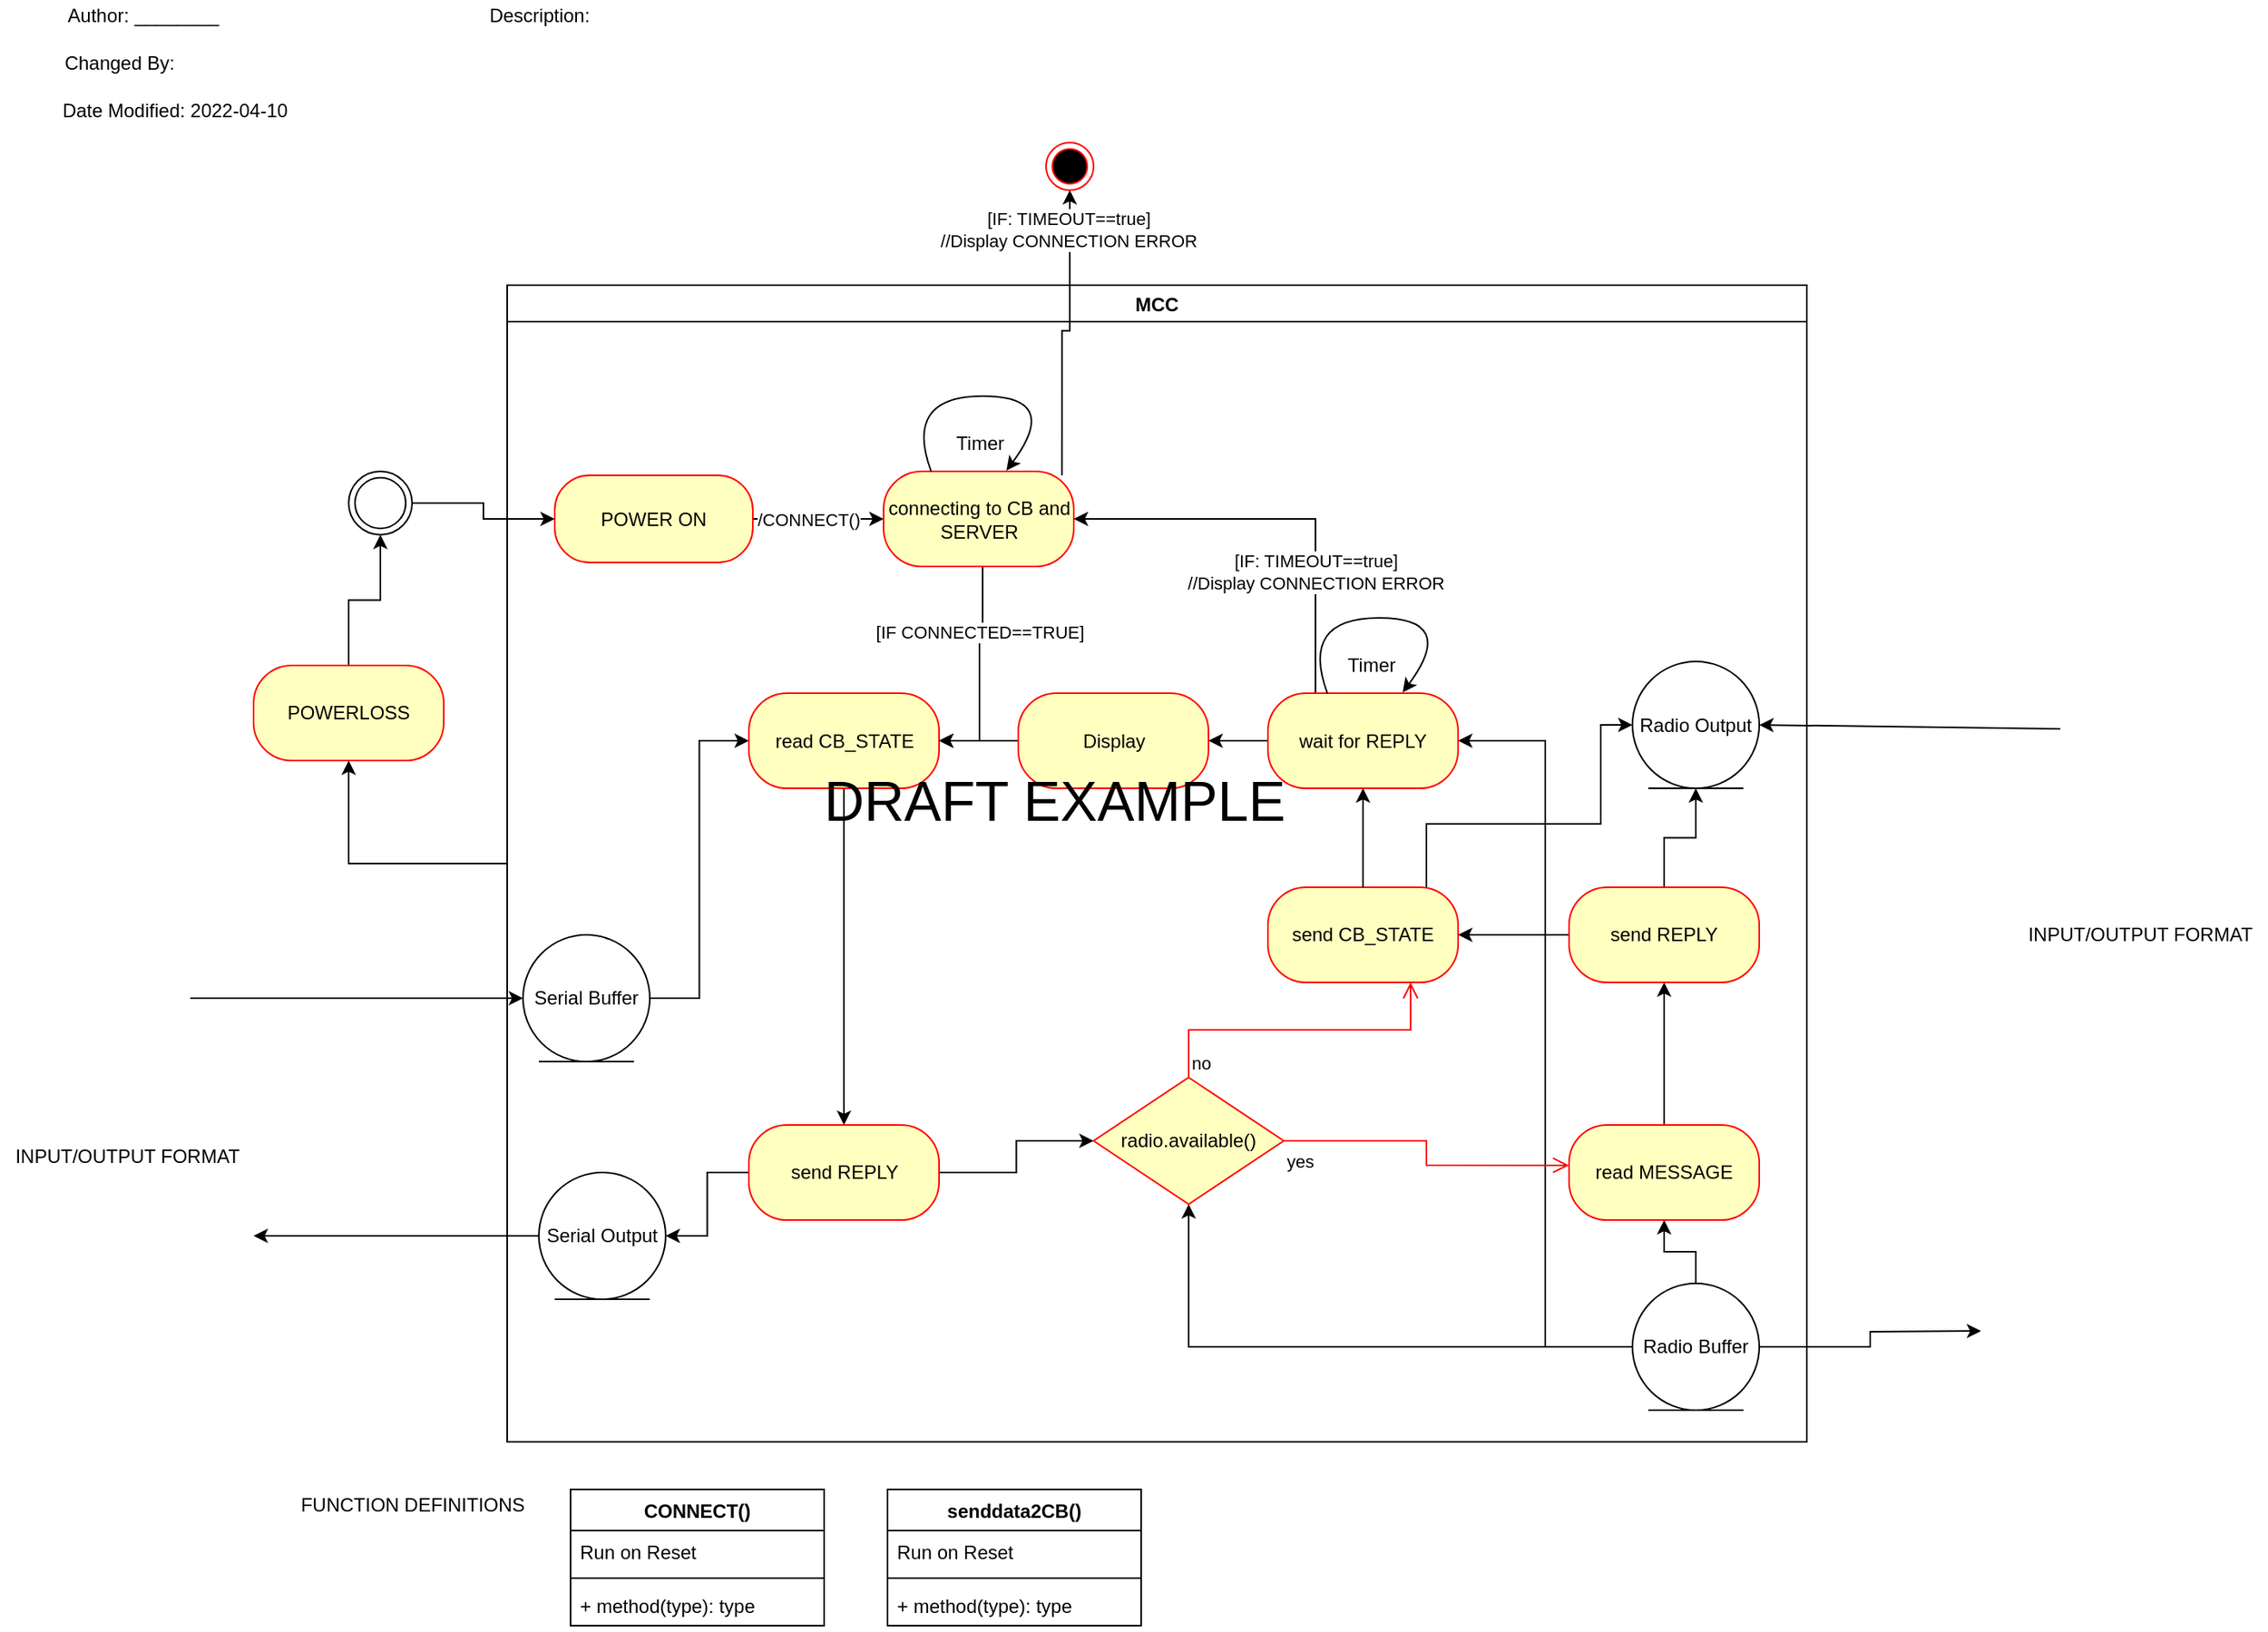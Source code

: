 <mxfile version="17.4.2" type="device"><diagram id="lsgkSVA4-s2TtTDXeLUj" name="Page-1"><mxGraphModel dx="635" dy="985" grid="1" gridSize="10" guides="1" tooltips="1" connect="1" arrows="1" fold="1" page="1" pageScale="1" pageWidth="850" pageHeight="1100" math="0" shadow="0"><root><mxCell id="0"/><mxCell id="1" parent="0"/><mxCell id="9xrvwlcGzvNnGCM0R8WH-92" style="edgeStyle=orthogonalEdgeStyle;rounded=0;orthogonalLoop=1;jettySize=auto;html=1;entryX=0.5;entryY=1;entryDx=0;entryDy=0;startArrow=none;startFill=0;endArrow=classic;endFill=1;" edge="1" parent="1" source="9xrvwlcGzvNnGCM0R8WH-1" target="9xrvwlcGzvNnGCM0R8WH-91"><mxGeometry relative="1" as="geometry"/></mxCell><mxCell id="9xrvwlcGzvNnGCM0R8WH-1" value="MCC" style="swimlane;" vertex="1" parent="1"><mxGeometry x="360" y="250" width="820" height="730" as="geometry"/></mxCell><mxCell id="9xrvwlcGzvNnGCM0R8WH-4" value="" style="edgeStyle=orthogonalEdgeStyle;rounded=0;orthogonalLoop=1;jettySize=auto;html=1;" edge="1" parent="9xrvwlcGzvNnGCM0R8WH-1" source="9xrvwlcGzvNnGCM0R8WH-5" target="9xrvwlcGzvNnGCM0R8WH-8"><mxGeometry relative="1" as="geometry"/></mxCell><mxCell id="9xrvwlcGzvNnGCM0R8WH-87" value="/CONNECT()" style="edgeLabel;html=1;align=center;verticalAlign=middle;resizable=0;points=[];" vertex="1" connectable="0" parent="9xrvwlcGzvNnGCM0R8WH-4"><mxGeometry x="-0.229" y="2" relative="1" as="geometry"><mxPoint x="3" y="2" as="offset"/></mxGeometry></mxCell><mxCell id="9xrvwlcGzvNnGCM0R8WH-5" value="POWER ON" style="rounded=1;whiteSpace=wrap;html=1;arcSize=40;fontColor=#000000;fillColor=#ffffc0;strokeColor=#ff0000;" vertex="1" parent="9xrvwlcGzvNnGCM0R8WH-1"><mxGeometry x="30" y="120" width="125" height="55" as="geometry"/></mxCell><mxCell id="9xrvwlcGzvNnGCM0R8WH-6" value="" style="edgeStyle=orthogonalEdgeStyle;rounded=0;orthogonalLoop=1;jettySize=auto;html=1;" edge="1" parent="9xrvwlcGzvNnGCM0R8WH-1" source="9xrvwlcGzvNnGCM0R8WH-8" target="9xrvwlcGzvNnGCM0R8WH-14"><mxGeometry relative="1" as="geometry"><Array as="points"><mxPoint x="300" y="218"/><mxPoint x="298" y="218"/></Array></mxGeometry></mxCell><mxCell id="9xrvwlcGzvNnGCM0R8WH-7" value="[IF CONNECTED==TRUE]" style="edgeLabel;html=1;align=center;verticalAlign=middle;resizable=0;points=[];" vertex="1" connectable="0" parent="9xrvwlcGzvNnGCM0R8WH-6"><mxGeometry x="-0.281" y="2" relative="1" as="geometry"><mxPoint x="-2" y="-6" as="offset"/></mxGeometry></mxCell><mxCell id="9xrvwlcGzvNnGCM0R8WH-8" value="connecting to CB and SERVER" style="whiteSpace=wrap;html=1;fillColor=#ffffc0;strokeColor=#ff0000;fontColor=#000000;rounded=1;arcSize=40;" vertex="1" parent="9xrvwlcGzvNnGCM0R8WH-1"><mxGeometry x="237.5" y="117.5" width="120" height="60" as="geometry"/></mxCell><mxCell id="9xrvwlcGzvNnGCM0R8WH-9" value="" style="curved=1;endArrow=classic;html=1;rounded=0;entryX=0.646;entryY=-0.008;entryDx=0;entryDy=0;exitX=0.25;exitY=0;exitDx=0;exitDy=0;entryPerimeter=0;" edge="1" parent="9xrvwlcGzvNnGCM0R8WH-1" source="9xrvwlcGzvNnGCM0R8WH-8" target="9xrvwlcGzvNnGCM0R8WH-8"><mxGeometry width="50" height="50" relative="1" as="geometry"><mxPoint x="312.5" y="62.027" as="sourcePoint"/><mxPoint x="312.5" y="100.93" as="targetPoint"/><Array as="points"><mxPoint x="250" y="70"/><mxPoint x="350" y="70"/></Array></mxGeometry></mxCell><mxCell id="9xrvwlcGzvNnGCM0R8WH-10" value="Timer" style="text;html=1;align=center;verticalAlign=middle;resizable=0;points=[];autosize=1;strokeColor=none;fillColor=none;" vertex="1" parent="9xrvwlcGzvNnGCM0R8WH-1"><mxGeometry x="272.5" y="90" width="50" height="20" as="geometry"/></mxCell><mxCell id="9xrvwlcGzvNnGCM0R8WH-11" style="edgeStyle=orthogonalEdgeStyle;rounded=0;orthogonalLoop=1;jettySize=auto;html=1;entryX=0;entryY=0.5;entryDx=0;entryDy=0;" edge="1" parent="9xrvwlcGzvNnGCM0R8WH-1" source="9xrvwlcGzvNnGCM0R8WH-12" target="9xrvwlcGzvNnGCM0R8WH-14"><mxGeometry relative="1" as="geometry"/></mxCell><mxCell id="9xrvwlcGzvNnGCM0R8WH-12" value="Serial Buffer" style="ellipse;shape=umlEntity;whiteSpace=wrap;html=1;" vertex="1" parent="9xrvwlcGzvNnGCM0R8WH-1"><mxGeometry x="10" y="410.01" width="80" height="80" as="geometry"/></mxCell><mxCell id="9xrvwlcGzvNnGCM0R8WH-13" value="" style="edgeStyle=orthogonalEdgeStyle;rounded=0;orthogonalLoop=1;jettySize=auto;html=1;" edge="1" parent="9xrvwlcGzvNnGCM0R8WH-1" source="9xrvwlcGzvNnGCM0R8WH-14" target="9xrvwlcGzvNnGCM0R8WH-16"><mxGeometry relative="1" as="geometry"/></mxCell><mxCell id="9xrvwlcGzvNnGCM0R8WH-14" value="read CB_STATE" style="whiteSpace=wrap;html=1;fillColor=#ffffc0;strokeColor=#ff0000;fontColor=#000000;rounded=1;arcSize=40;" vertex="1" parent="9xrvwlcGzvNnGCM0R8WH-1"><mxGeometry x="152.5" y="257.5" width="120" height="60" as="geometry"/></mxCell><mxCell id="9xrvwlcGzvNnGCM0R8WH-15" value="" style="edgeStyle=orthogonalEdgeStyle;rounded=0;orthogonalLoop=1;jettySize=auto;html=1;entryX=0;entryY=0.5;entryDx=0;entryDy=0;" edge="1" parent="9xrvwlcGzvNnGCM0R8WH-1" source="9xrvwlcGzvNnGCM0R8WH-16" target="9xrvwlcGzvNnGCM0R8WH-54"><mxGeometry relative="1" as="geometry"><mxPoint x="410" y="560" as="targetPoint"/></mxGeometry></mxCell><mxCell id="9xrvwlcGzvNnGCM0R8WH-53" style="edgeStyle=orthogonalEdgeStyle;rounded=0;orthogonalLoop=1;jettySize=auto;html=1;" edge="1" parent="9xrvwlcGzvNnGCM0R8WH-1" source="9xrvwlcGzvNnGCM0R8WH-16" target="9xrvwlcGzvNnGCM0R8WH-52"><mxGeometry relative="1" as="geometry"/></mxCell><mxCell id="9xrvwlcGzvNnGCM0R8WH-16" value="send REPLY" style="whiteSpace=wrap;html=1;fillColor=#ffffc0;strokeColor=#ff0000;fontColor=#000000;rounded=1;arcSize=40;" vertex="1" parent="9xrvwlcGzvNnGCM0R8WH-1"><mxGeometry x="152.5" y="530" width="120" height="60" as="geometry"/></mxCell><mxCell id="9xrvwlcGzvNnGCM0R8WH-22" value="" style="edgeStyle=orthogonalEdgeStyle;rounded=0;orthogonalLoop=1;jettySize=auto;html=1;" edge="1" parent="9xrvwlcGzvNnGCM0R8WH-1" source="9xrvwlcGzvNnGCM0R8WH-23" target="9xrvwlcGzvNnGCM0R8WH-25"><mxGeometry relative="1" as="geometry"/></mxCell><mxCell id="9xrvwlcGzvNnGCM0R8WH-57" style="edgeStyle=orthogonalEdgeStyle;rounded=0;orthogonalLoop=1;jettySize=auto;html=1;entryX=0.5;entryY=1;entryDx=0;entryDy=0;" edge="1" parent="9xrvwlcGzvNnGCM0R8WH-1" source="9xrvwlcGzvNnGCM0R8WH-23" target="9xrvwlcGzvNnGCM0R8WH-54"><mxGeometry relative="1" as="geometry"/></mxCell><mxCell id="9xrvwlcGzvNnGCM0R8WH-84" style="edgeStyle=orthogonalEdgeStyle;rounded=0;orthogonalLoop=1;jettySize=auto;html=1;entryX=1;entryY=0.5;entryDx=0;entryDy=0;startArrow=none;startFill=0;endArrow=classic;endFill=1;" edge="1" parent="9xrvwlcGzvNnGCM0R8WH-1" source="9xrvwlcGzvNnGCM0R8WH-23" target="9xrvwlcGzvNnGCM0R8WH-30"><mxGeometry relative="1" as="geometry"/></mxCell><mxCell id="9xrvwlcGzvNnGCM0R8WH-23" value="Radio Buffer" style="ellipse;shape=umlEntity;whiteSpace=wrap;html=1;" vertex="1" parent="9xrvwlcGzvNnGCM0R8WH-1"><mxGeometry x="710" y="630" width="80" height="80" as="geometry"/></mxCell><mxCell id="9xrvwlcGzvNnGCM0R8WH-24" value="" style="edgeStyle=orthogonalEdgeStyle;rounded=0;orthogonalLoop=1;jettySize=auto;html=1;" edge="1" parent="9xrvwlcGzvNnGCM0R8WH-1" source="9xrvwlcGzvNnGCM0R8WH-25" target="9xrvwlcGzvNnGCM0R8WH-35"><mxGeometry relative="1" as="geometry"/></mxCell><mxCell id="9xrvwlcGzvNnGCM0R8WH-25" value="read MESSAGE" style="whiteSpace=wrap;html=1;fillColor=#ffffc0;strokeColor=#ff0000;fontColor=#000000;rounded=1;arcSize=40;" vertex="1" parent="9xrvwlcGzvNnGCM0R8WH-1"><mxGeometry x="670" y="530" width="120" height="60" as="geometry"/></mxCell><mxCell id="9xrvwlcGzvNnGCM0R8WH-83" style="edgeStyle=orthogonalEdgeStyle;rounded=0;orthogonalLoop=1;jettySize=auto;html=1;entryX=0;entryY=0.5;entryDx=0;entryDy=0;startArrow=none;startFill=0;endArrow=classic;endFill=1;" edge="1" parent="9xrvwlcGzvNnGCM0R8WH-1" source="9xrvwlcGzvNnGCM0R8WH-26" target="9xrvwlcGzvNnGCM0R8WH-81"><mxGeometry relative="1" as="geometry"><Array as="points"><mxPoint x="580" y="340"/><mxPoint x="690" y="340"/><mxPoint x="690" y="278"/></Array></mxGeometry></mxCell><mxCell id="9xrvwlcGzvNnGCM0R8WH-26" value="send CB_STATE" style="whiteSpace=wrap;html=1;fillColor=#ffffc0;strokeColor=#ff0000;fontColor=#000000;rounded=1;arcSize=40;" vertex="1" parent="9xrvwlcGzvNnGCM0R8WH-1"><mxGeometry x="480" y="380" width="120" height="60" as="geometry"/></mxCell><mxCell id="9xrvwlcGzvNnGCM0R8WH-27" style="edgeStyle=orthogonalEdgeStyle;rounded=0;orthogonalLoop=1;jettySize=auto;html=1;exitX=0.25;exitY=0;exitDx=0;exitDy=0;entryX=1;entryY=0.5;entryDx=0;entryDy=0;" edge="1" parent="9xrvwlcGzvNnGCM0R8WH-1" source="9xrvwlcGzvNnGCM0R8WH-30" target="9xrvwlcGzvNnGCM0R8WH-8"><mxGeometry relative="1" as="geometry"/></mxCell><mxCell id="9xrvwlcGzvNnGCM0R8WH-28" value="[IF: TIMEOUT==true]&lt;br&gt;//Display CONNECTION ERROR" style="edgeLabel;html=1;align=center;verticalAlign=middle;resizable=0;points=[];" vertex="1" connectable="0" parent="9xrvwlcGzvNnGCM0R8WH-27"><mxGeometry x="-0.341" relative="1" as="geometry"><mxPoint y="10" as="offset"/></mxGeometry></mxCell><mxCell id="9xrvwlcGzvNnGCM0R8WH-29" value="" style="edgeStyle=orthogonalEdgeStyle;rounded=0;orthogonalLoop=1;jettySize=auto;html=1;" edge="1" parent="9xrvwlcGzvNnGCM0R8WH-1" source="9xrvwlcGzvNnGCM0R8WH-30" target="9xrvwlcGzvNnGCM0R8WH-37"><mxGeometry relative="1" as="geometry"/></mxCell><mxCell id="9xrvwlcGzvNnGCM0R8WH-30" value="wait for REPLY" style="whiteSpace=wrap;html=1;fillColor=#ffffc0;strokeColor=#ff0000;fontColor=#000000;rounded=1;arcSize=40;" vertex="1" parent="9xrvwlcGzvNnGCM0R8WH-1"><mxGeometry x="480" y="257.5" width="120" height="60" as="geometry"/></mxCell><mxCell id="9xrvwlcGzvNnGCM0R8WH-31" value="" style="edgeStyle=orthogonalEdgeStyle;rounded=0;orthogonalLoop=1;jettySize=auto;html=1;" edge="1" parent="9xrvwlcGzvNnGCM0R8WH-1" source="9xrvwlcGzvNnGCM0R8WH-26" target="9xrvwlcGzvNnGCM0R8WH-30"><mxGeometry relative="1" as="geometry"/></mxCell><mxCell id="9xrvwlcGzvNnGCM0R8WH-32" value="" style="curved=1;endArrow=classic;html=1;rounded=0;entryX=0.646;entryY=-0.008;entryDx=0;entryDy=0;exitX=0.25;exitY=0;exitDx=0;exitDy=0;entryPerimeter=0;" edge="1" parent="9xrvwlcGzvNnGCM0R8WH-1"><mxGeometry width="50" height="50" relative="1" as="geometry"><mxPoint x="517.5" y="257.5" as="sourcePoint"/><mxPoint x="565.02" y="257.02" as="targetPoint"/><Array as="points"><mxPoint x="500" y="210"/><mxPoint x="600" y="210"/></Array></mxGeometry></mxCell><mxCell id="9xrvwlcGzvNnGCM0R8WH-33" value="Timer" style="text;html=1;align=center;verticalAlign=middle;resizable=0;points=[];autosize=1;strokeColor=none;fillColor=none;" vertex="1" parent="9xrvwlcGzvNnGCM0R8WH-1"><mxGeometry x="520" y="230" width="50" height="20" as="geometry"/></mxCell><mxCell id="9xrvwlcGzvNnGCM0R8WH-34" value="" style="edgeStyle=orthogonalEdgeStyle;rounded=0;orthogonalLoop=1;jettySize=auto;html=1;" edge="1" parent="9xrvwlcGzvNnGCM0R8WH-1" source="9xrvwlcGzvNnGCM0R8WH-35" target="9xrvwlcGzvNnGCM0R8WH-26"><mxGeometry relative="1" as="geometry"/></mxCell><mxCell id="9xrvwlcGzvNnGCM0R8WH-82" value="" style="edgeStyle=orthogonalEdgeStyle;rounded=0;orthogonalLoop=1;jettySize=auto;html=1;startArrow=none;startFill=0;endArrow=classic;endFill=1;" edge="1" parent="9xrvwlcGzvNnGCM0R8WH-1" source="9xrvwlcGzvNnGCM0R8WH-35" target="9xrvwlcGzvNnGCM0R8WH-81"><mxGeometry relative="1" as="geometry"/></mxCell><mxCell id="9xrvwlcGzvNnGCM0R8WH-35" value="send REPLY" style="whiteSpace=wrap;html=1;fillColor=#ffffc0;strokeColor=#ff0000;fontColor=#000000;rounded=1;arcSize=40;" vertex="1" parent="9xrvwlcGzvNnGCM0R8WH-1"><mxGeometry x="670" y="380" width="120" height="60" as="geometry"/></mxCell><mxCell id="9xrvwlcGzvNnGCM0R8WH-36" value="" style="edgeStyle=orthogonalEdgeStyle;rounded=0;orthogonalLoop=1;jettySize=auto;html=1;" edge="1" parent="9xrvwlcGzvNnGCM0R8WH-1" source="9xrvwlcGzvNnGCM0R8WH-37" target="9xrvwlcGzvNnGCM0R8WH-14"><mxGeometry relative="1" as="geometry"/></mxCell><mxCell id="9xrvwlcGzvNnGCM0R8WH-37" value="Display" style="whiteSpace=wrap;html=1;fillColor=#ffffc0;strokeColor=#ff0000;fontColor=#000000;rounded=1;arcSize=40;" vertex="1" parent="9xrvwlcGzvNnGCM0R8WH-1"><mxGeometry x="322.5" y="257.5" width="120" height="60" as="geometry"/></mxCell><mxCell id="9xrvwlcGzvNnGCM0R8WH-52" value="Serial Output" style="ellipse;shape=umlEntity;whiteSpace=wrap;html=1;" vertex="1" parent="9xrvwlcGzvNnGCM0R8WH-1"><mxGeometry x="20" y="560" width="80" height="80" as="geometry"/></mxCell><mxCell id="9xrvwlcGzvNnGCM0R8WH-54" value="radio.available()" style="rhombus;whiteSpace=wrap;html=1;fillColor=#ffffc0;strokeColor=#ff0000;" vertex="1" parent="9xrvwlcGzvNnGCM0R8WH-1"><mxGeometry x="370" y="500" width="120" height="80" as="geometry"/></mxCell><mxCell id="9xrvwlcGzvNnGCM0R8WH-55" value="no" style="edgeStyle=orthogonalEdgeStyle;html=1;align=left;verticalAlign=bottom;endArrow=open;endSize=8;strokeColor=#ff0000;rounded=0;entryX=0.75;entryY=1;entryDx=0;entryDy=0;" edge="1" source="9xrvwlcGzvNnGCM0R8WH-54" parent="9xrvwlcGzvNnGCM0R8WH-1" target="9xrvwlcGzvNnGCM0R8WH-26"><mxGeometry x="-1" relative="1" as="geometry"><mxPoint x="620" y="610" as="targetPoint"/></mxGeometry></mxCell><mxCell id="9xrvwlcGzvNnGCM0R8WH-56" value="yes" style="edgeStyle=orthogonalEdgeStyle;html=1;align=left;verticalAlign=top;endArrow=open;endSize=8;strokeColor=#ff0000;rounded=0;entryX=0;entryY=0.424;entryDx=0;entryDy=0;entryPerimeter=0;" edge="1" source="9xrvwlcGzvNnGCM0R8WH-54" parent="9xrvwlcGzvNnGCM0R8WH-1" target="9xrvwlcGzvNnGCM0R8WH-25"><mxGeometry x="-1" relative="1" as="geometry"><mxPoint x="480" y="690" as="targetPoint"/></mxGeometry></mxCell><mxCell id="9xrvwlcGzvNnGCM0R8WH-81" value="Radio Output" style="ellipse;shape=umlEntity;whiteSpace=wrap;html=1;" vertex="1" parent="9xrvwlcGzvNnGCM0R8WH-1"><mxGeometry x="710" y="237.5" width="80" height="80" as="geometry"/></mxCell><mxCell id="9xrvwlcGzvNnGCM0R8WH-94" value="&lt;font style=&quot;font-size: 35px&quot;&gt;DRAFT EXAMPLE&lt;/font&gt;" style="text;html=1;align=center;verticalAlign=middle;resizable=0;points=[];autosize=1;strokeColor=none;fillColor=none;" vertex="1" parent="9xrvwlcGzvNnGCM0R8WH-1"><mxGeometry x="190" y="310" width="310" height="30" as="geometry"/></mxCell><mxCell id="9xrvwlcGzvNnGCM0R8WH-38" style="edgeStyle=orthogonalEdgeStyle;rounded=0;orthogonalLoop=1;jettySize=auto;html=1;entryX=0;entryY=0.5;entryDx=0;entryDy=0;" edge="1" parent="1" source="9xrvwlcGzvNnGCM0R8WH-39" target="9xrvwlcGzvNnGCM0R8WH-5"><mxGeometry relative="1" as="geometry"/></mxCell><mxCell id="9xrvwlcGzvNnGCM0R8WH-39" value="" style="ellipse;shape=doubleEllipse;html=1;dashed=0;whitespace=wrap;aspect=fixed;" vertex="1" parent="1"><mxGeometry x="260" y="367.5" width="40" height="40" as="geometry"/></mxCell><mxCell id="9xrvwlcGzvNnGCM0R8WH-40" value="CONNECT()" style="swimlane;fontStyle=1;align=center;verticalAlign=top;childLayout=stackLayout;horizontal=1;startSize=26;horizontalStack=0;resizeParent=1;resizeParentMax=0;resizeLast=0;collapsible=1;marginBottom=0;" vertex="1" parent="1"><mxGeometry x="400" y="1010" width="160" height="86" as="geometry"/></mxCell><mxCell id="9xrvwlcGzvNnGCM0R8WH-41" value="Run on Reset" style="text;strokeColor=none;fillColor=none;align=left;verticalAlign=top;spacingLeft=4;spacingRight=4;overflow=hidden;rotatable=0;points=[[0,0.5],[1,0.5]];portConstraint=eastwest;" vertex="1" parent="9xrvwlcGzvNnGCM0R8WH-40"><mxGeometry y="26" width="160" height="26" as="geometry"/></mxCell><mxCell id="9xrvwlcGzvNnGCM0R8WH-42" value="" style="line;strokeWidth=1;fillColor=none;align=left;verticalAlign=middle;spacingTop=-1;spacingLeft=3;spacingRight=3;rotatable=0;labelPosition=right;points=[];portConstraint=eastwest;" vertex="1" parent="9xrvwlcGzvNnGCM0R8WH-40"><mxGeometry y="52" width="160" height="8" as="geometry"/></mxCell><mxCell id="9xrvwlcGzvNnGCM0R8WH-43" value="+ method(type): type" style="text;strokeColor=none;fillColor=none;align=left;verticalAlign=top;spacingLeft=4;spacingRight=4;overflow=hidden;rotatable=0;points=[[0,0.5],[1,0.5]];portConstraint=eastwest;" vertex="1" parent="9xrvwlcGzvNnGCM0R8WH-40"><mxGeometry y="60" width="160" height="26" as="geometry"/></mxCell><mxCell id="9xrvwlcGzvNnGCM0R8WH-44" value="senddata2CB()" style="swimlane;fontStyle=1;align=center;verticalAlign=top;childLayout=stackLayout;horizontal=1;startSize=26;horizontalStack=0;resizeParent=1;resizeParentMax=0;resizeLast=0;collapsible=1;marginBottom=0;" vertex="1" parent="1"><mxGeometry x="600" y="1010" width="160" height="86" as="geometry"/></mxCell><mxCell id="9xrvwlcGzvNnGCM0R8WH-45" value="Run on Reset" style="text;strokeColor=none;fillColor=none;align=left;verticalAlign=top;spacingLeft=4;spacingRight=4;overflow=hidden;rotatable=0;points=[[0,0.5],[1,0.5]];portConstraint=eastwest;" vertex="1" parent="9xrvwlcGzvNnGCM0R8WH-44"><mxGeometry y="26" width="160" height="26" as="geometry"/></mxCell><mxCell id="9xrvwlcGzvNnGCM0R8WH-46" value="" style="line;strokeWidth=1;fillColor=none;align=left;verticalAlign=middle;spacingTop=-1;spacingLeft=3;spacingRight=3;rotatable=0;labelPosition=right;points=[];portConstraint=eastwest;" vertex="1" parent="9xrvwlcGzvNnGCM0R8WH-44"><mxGeometry y="52" width="160" height="8" as="geometry"/></mxCell><mxCell id="9xrvwlcGzvNnGCM0R8WH-47" value="+ method(type): type" style="text;strokeColor=none;fillColor=none;align=left;verticalAlign=top;spacingLeft=4;spacingRight=4;overflow=hidden;rotatable=0;points=[[0,0.5],[1,0.5]];portConstraint=eastwest;" vertex="1" parent="9xrvwlcGzvNnGCM0R8WH-44"><mxGeometry y="60" width="160" height="26" as="geometry"/></mxCell><mxCell id="9xrvwlcGzvNnGCM0R8WH-48" value="" style="ellipse;html=1;shape=endState;fillColor=#000000;strokeColor=#ff0000;" vertex="1" parent="1"><mxGeometry x="700" y="160" width="30" height="30" as="geometry"/></mxCell><mxCell id="9xrvwlcGzvNnGCM0R8WH-49" style="edgeStyle=orthogonalEdgeStyle;rounded=0;orthogonalLoop=1;jettySize=auto;html=1;exitX=0.938;exitY=0.042;exitDx=0;exitDy=0;exitPerimeter=0;entryX=0.5;entryY=1;entryDx=0;entryDy=0;" edge="1" parent="1" source="9xrvwlcGzvNnGCM0R8WH-8" target="9xrvwlcGzvNnGCM0R8WH-48"><mxGeometry relative="1" as="geometry"><mxPoint x="715" y="200" as="targetPoint"/></mxGeometry></mxCell><mxCell id="9xrvwlcGzvNnGCM0R8WH-50" value="[IF: TIMEOUT==true]&lt;br&gt;//Display CONNECTION ERROR" style="edgeLabel;html=1;align=center;verticalAlign=middle;resizable=0;points=[];" vertex="1" connectable="0" parent="9xrvwlcGzvNnGCM0R8WH-49"><mxGeometry x="0.73" y="1" relative="1" as="geometry"><mxPoint as="offset"/></mxGeometry></mxCell><mxCell id="9xrvwlcGzvNnGCM0R8WH-74" value="Author: ________" style="text;html=1;align=center;verticalAlign=middle;resizable=0;points=[];autosize=1;strokeColor=none;fillColor=none;" vertex="1" parent="1"><mxGeometry x="75" y="70" width="110" height="20" as="geometry"/></mxCell><mxCell id="9xrvwlcGzvNnGCM0R8WH-75" value="Date Modified: 2022-04-10" style="text;html=1;align=center;verticalAlign=middle;resizable=0;points=[];autosize=1;strokeColor=none;fillColor=none;" vertex="1" parent="1"><mxGeometry x="70" y="130" width="160" height="20" as="geometry"/></mxCell><mxCell id="9xrvwlcGzvNnGCM0R8WH-76" value="Changed By:" style="text;html=1;align=center;verticalAlign=middle;resizable=0;points=[];autosize=1;strokeColor=none;fillColor=none;" vertex="1" parent="1"><mxGeometry x="75" y="100" width="80" height="20" as="geometry"/></mxCell><mxCell id="9xrvwlcGzvNnGCM0R8WH-77" value="Description:" style="text;html=1;align=center;verticalAlign=middle;resizable=0;points=[];autosize=1;strokeColor=none;fillColor=none;" vertex="1" parent="1"><mxGeometry x="340" y="70" width="80" height="20" as="geometry"/></mxCell><mxCell id="9xrvwlcGzvNnGCM0R8WH-79" style="edgeStyle=orthogonalEdgeStyle;rounded=0;orthogonalLoop=1;jettySize=auto;html=1;startArrow=classic;startFill=1;endArrow=none;endFill=0;" edge="1" parent="1" source="9xrvwlcGzvNnGCM0R8WH-12"><mxGeometry relative="1" as="geometry"><mxPoint x="160" y="700.01" as="targetPoint"/></mxGeometry></mxCell><mxCell id="9xrvwlcGzvNnGCM0R8WH-80" style="edgeStyle=orthogonalEdgeStyle;rounded=0;orthogonalLoop=1;jettySize=auto;html=1;" edge="1" parent="1" source="9xrvwlcGzvNnGCM0R8WH-52"><mxGeometry relative="1" as="geometry"><mxPoint x="200" y="850" as="targetPoint"/></mxGeometry></mxCell><mxCell id="9xrvwlcGzvNnGCM0R8WH-85" style="edgeStyle=orthogonalEdgeStyle;rounded=0;orthogonalLoop=1;jettySize=auto;html=1;startArrow=none;startFill=0;endArrow=classic;endFill=1;" edge="1" parent="1" source="9xrvwlcGzvNnGCM0R8WH-23"><mxGeometry relative="1" as="geometry"><mxPoint x="1290" y="910" as="targetPoint"/></mxGeometry></mxCell><mxCell id="9xrvwlcGzvNnGCM0R8WH-86" value="" style="endArrow=classic;html=1;rounded=0;entryX=1;entryY=0.5;entryDx=0;entryDy=0;" edge="1" parent="1" target="9xrvwlcGzvNnGCM0R8WH-81"><mxGeometry width="50" height="50" relative="1" as="geometry"><mxPoint x="1340" y="530" as="sourcePoint"/><mxPoint x="570" y="510" as="targetPoint"/></mxGeometry></mxCell><mxCell id="9xrvwlcGzvNnGCM0R8WH-88" value="FUNCTION DEFINITIONS" style="text;html=1;align=center;verticalAlign=middle;resizable=0;points=[];autosize=1;strokeColor=none;fillColor=none;" vertex="1" parent="1"><mxGeometry x="220" y="1010" width="160" height="20" as="geometry"/></mxCell><mxCell id="9xrvwlcGzvNnGCM0R8WH-89" value="INPUT/OUTPUT FORMAT" style="text;html=1;align=center;verticalAlign=middle;resizable=0;points=[];autosize=1;strokeColor=none;fillColor=none;" vertex="1" parent="1"><mxGeometry x="40" y="790" width="160" height="20" as="geometry"/></mxCell><mxCell id="9xrvwlcGzvNnGCM0R8WH-90" value="INPUT/OUTPUT FORMAT" style="text;html=1;align=center;verticalAlign=middle;resizable=0;points=[];autosize=1;strokeColor=none;fillColor=none;" vertex="1" parent="1"><mxGeometry x="1310" y="650" width="160" height="20" as="geometry"/></mxCell><mxCell id="9xrvwlcGzvNnGCM0R8WH-93" style="edgeStyle=orthogonalEdgeStyle;rounded=0;orthogonalLoop=1;jettySize=auto;html=1;startArrow=none;startFill=0;endArrow=classic;endFill=1;" edge="1" parent="1" source="9xrvwlcGzvNnGCM0R8WH-91" target="9xrvwlcGzvNnGCM0R8WH-39"><mxGeometry relative="1" as="geometry"/></mxCell><mxCell id="9xrvwlcGzvNnGCM0R8WH-91" value="POWERLOSS" style="whiteSpace=wrap;html=1;fillColor=#ffffc0;strokeColor=#ff0000;fontColor=#000000;rounded=1;arcSize=40;" vertex="1" parent="1"><mxGeometry x="200" y="490" width="120" height="60" as="geometry"/></mxCell></root></mxGraphModel></diagram></mxfile>